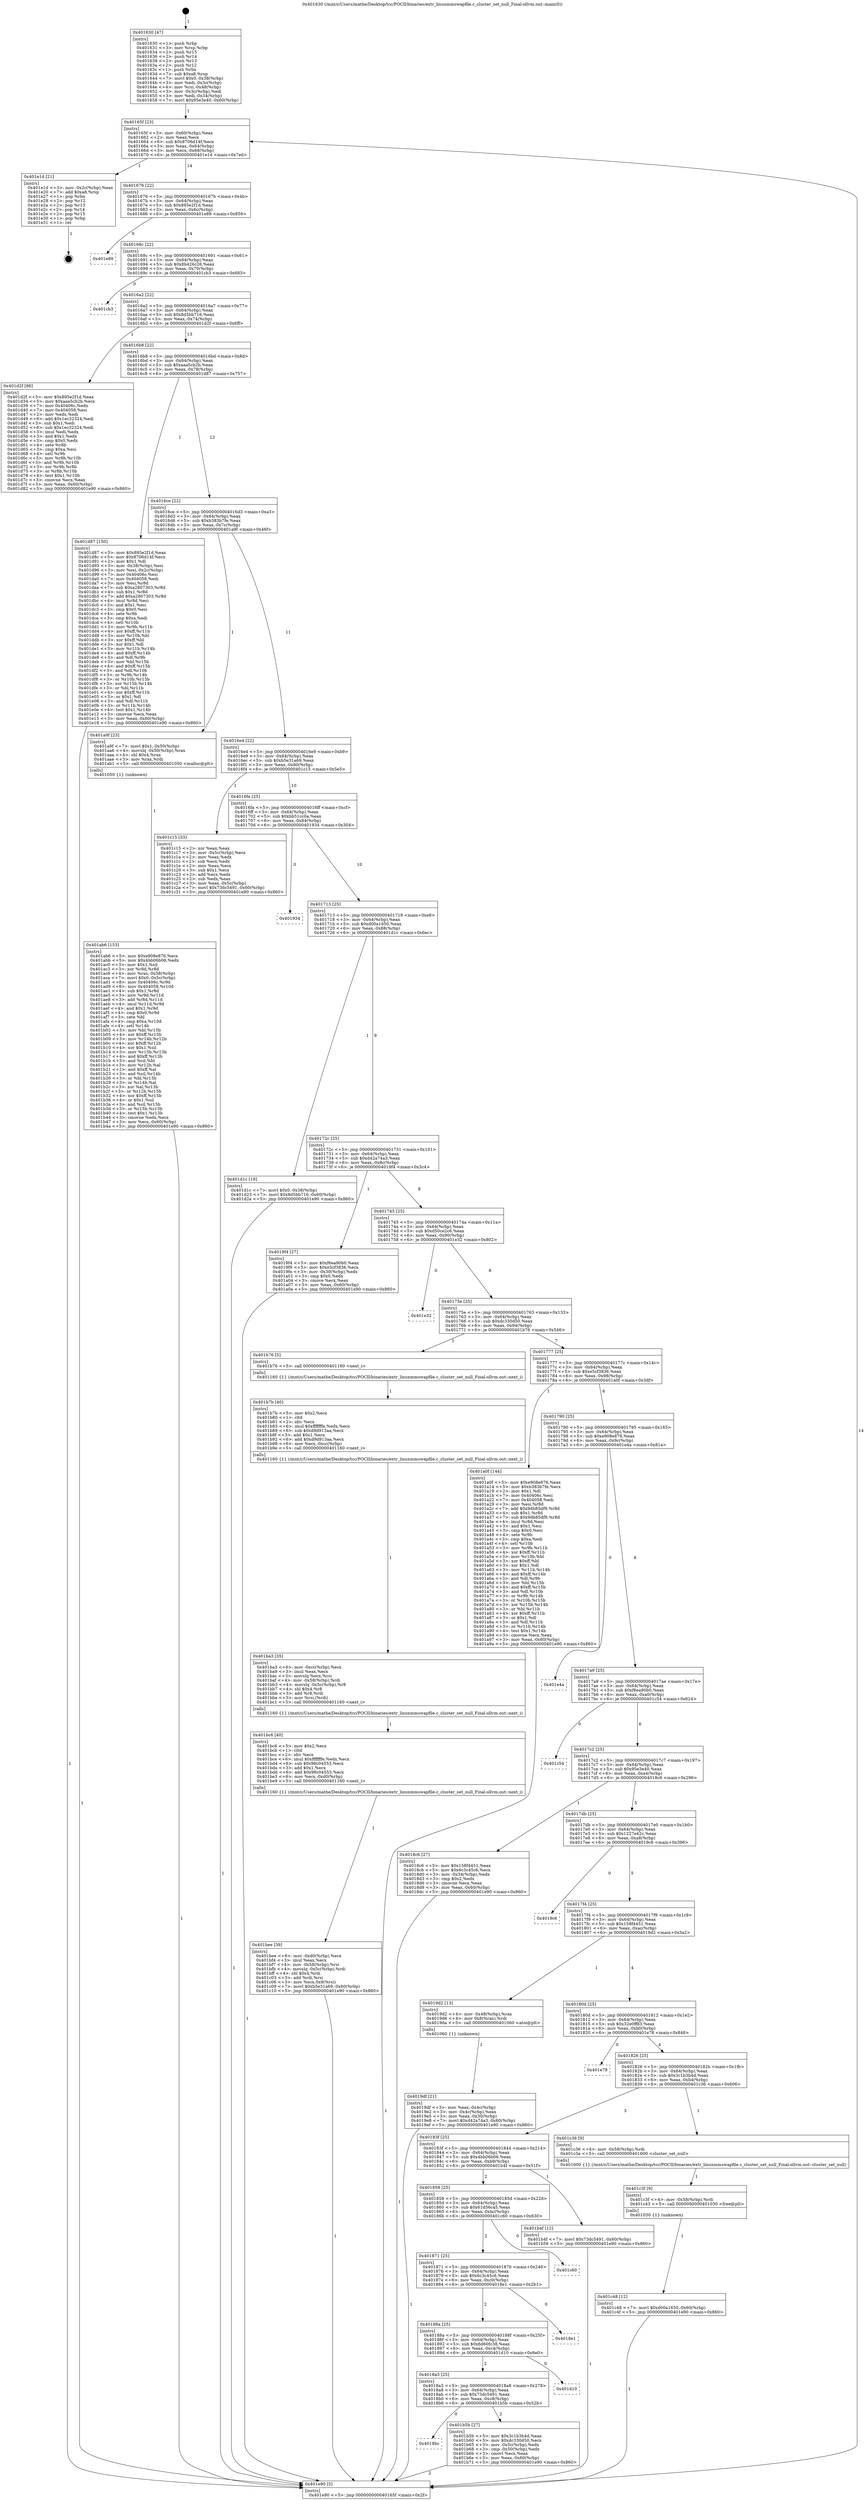 digraph "0x401630" {
  label = "0x401630 (/mnt/c/Users/mathe/Desktop/tcc/POCII/binaries/extr_linuxmmswapfile.c_cluster_set_null_Final-ollvm.out::main(0))"
  labelloc = "t"
  node[shape=record]

  Entry [label="",width=0.3,height=0.3,shape=circle,fillcolor=black,style=filled]
  "0x40165f" [label="{
     0x40165f [23]\l
     | [instrs]\l
     &nbsp;&nbsp;0x40165f \<+3\>: mov -0x60(%rbp),%eax\l
     &nbsp;&nbsp;0x401662 \<+2\>: mov %eax,%ecx\l
     &nbsp;&nbsp;0x401664 \<+6\>: sub $0x8706d14f,%ecx\l
     &nbsp;&nbsp;0x40166a \<+3\>: mov %eax,-0x64(%rbp)\l
     &nbsp;&nbsp;0x40166d \<+3\>: mov %ecx,-0x68(%rbp)\l
     &nbsp;&nbsp;0x401670 \<+6\>: je 0000000000401e1d \<main+0x7ed\>\l
  }"]
  "0x401e1d" [label="{
     0x401e1d [21]\l
     | [instrs]\l
     &nbsp;&nbsp;0x401e1d \<+3\>: mov -0x2c(%rbp),%eax\l
     &nbsp;&nbsp;0x401e20 \<+7\>: add $0xa8,%rsp\l
     &nbsp;&nbsp;0x401e27 \<+1\>: pop %rbx\l
     &nbsp;&nbsp;0x401e28 \<+2\>: pop %r12\l
     &nbsp;&nbsp;0x401e2a \<+2\>: pop %r13\l
     &nbsp;&nbsp;0x401e2c \<+2\>: pop %r14\l
     &nbsp;&nbsp;0x401e2e \<+2\>: pop %r15\l
     &nbsp;&nbsp;0x401e30 \<+1\>: pop %rbp\l
     &nbsp;&nbsp;0x401e31 \<+1\>: ret\l
  }"]
  "0x401676" [label="{
     0x401676 [22]\l
     | [instrs]\l
     &nbsp;&nbsp;0x401676 \<+5\>: jmp 000000000040167b \<main+0x4b\>\l
     &nbsp;&nbsp;0x40167b \<+3\>: mov -0x64(%rbp),%eax\l
     &nbsp;&nbsp;0x40167e \<+5\>: sub $0x895e2f1d,%eax\l
     &nbsp;&nbsp;0x401683 \<+3\>: mov %eax,-0x6c(%rbp)\l
     &nbsp;&nbsp;0x401686 \<+6\>: je 0000000000401e89 \<main+0x859\>\l
  }"]
  Exit [label="",width=0.3,height=0.3,shape=circle,fillcolor=black,style=filled,peripheries=2]
  "0x401e89" [label="{
     0x401e89\l
  }", style=dashed]
  "0x40168c" [label="{
     0x40168c [22]\l
     | [instrs]\l
     &nbsp;&nbsp;0x40168c \<+5\>: jmp 0000000000401691 \<main+0x61\>\l
     &nbsp;&nbsp;0x401691 \<+3\>: mov -0x64(%rbp),%eax\l
     &nbsp;&nbsp;0x401694 \<+5\>: sub $0x8b426c26,%eax\l
     &nbsp;&nbsp;0x401699 \<+3\>: mov %eax,-0x70(%rbp)\l
     &nbsp;&nbsp;0x40169c \<+6\>: je 0000000000401cb3 \<main+0x683\>\l
  }"]
  "0x401c48" [label="{
     0x401c48 [12]\l
     | [instrs]\l
     &nbsp;&nbsp;0x401c48 \<+7\>: movl $0xd00a1650,-0x60(%rbp)\l
     &nbsp;&nbsp;0x401c4f \<+5\>: jmp 0000000000401e90 \<main+0x860\>\l
  }"]
  "0x401cb3" [label="{
     0x401cb3\l
  }", style=dashed]
  "0x4016a2" [label="{
     0x4016a2 [22]\l
     | [instrs]\l
     &nbsp;&nbsp;0x4016a2 \<+5\>: jmp 00000000004016a7 \<main+0x77\>\l
     &nbsp;&nbsp;0x4016a7 \<+3\>: mov -0x64(%rbp),%eax\l
     &nbsp;&nbsp;0x4016aa \<+5\>: sub $0x8d5bb716,%eax\l
     &nbsp;&nbsp;0x4016af \<+3\>: mov %eax,-0x74(%rbp)\l
     &nbsp;&nbsp;0x4016b2 \<+6\>: je 0000000000401d2f \<main+0x6ff\>\l
  }"]
  "0x401c3f" [label="{
     0x401c3f [9]\l
     | [instrs]\l
     &nbsp;&nbsp;0x401c3f \<+4\>: mov -0x58(%rbp),%rdi\l
     &nbsp;&nbsp;0x401c43 \<+5\>: call 0000000000401030 \<free@plt\>\l
     | [calls]\l
     &nbsp;&nbsp;0x401030 \{1\} (unknown)\l
  }"]
  "0x401d2f" [label="{
     0x401d2f [88]\l
     | [instrs]\l
     &nbsp;&nbsp;0x401d2f \<+5\>: mov $0x895e2f1d,%eax\l
     &nbsp;&nbsp;0x401d34 \<+5\>: mov $0xaaa5cb2b,%ecx\l
     &nbsp;&nbsp;0x401d39 \<+7\>: mov 0x40406c,%edx\l
     &nbsp;&nbsp;0x401d40 \<+7\>: mov 0x404058,%esi\l
     &nbsp;&nbsp;0x401d47 \<+2\>: mov %edx,%edi\l
     &nbsp;&nbsp;0x401d49 \<+6\>: add $0x1ec32324,%edi\l
     &nbsp;&nbsp;0x401d4f \<+3\>: sub $0x1,%edi\l
     &nbsp;&nbsp;0x401d52 \<+6\>: sub $0x1ec32324,%edi\l
     &nbsp;&nbsp;0x401d58 \<+3\>: imul %edi,%edx\l
     &nbsp;&nbsp;0x401d5b \<+3\>: and $0x1,%edx\l
     &nbsp;&nbsp;0x401d5e \<+3\>: cmp $0x0,%edx\l
     &nbsp;&nbsp;0x401d61 \<+4\>: sete %r8b\l
     &nbsp;&nbsp;0x401d65 \<+3\>: cmp $0xa,%esi\l
     &nbsp;&nbsp;0x401d68 \<+4\>: setl %r9b\l
     &nbsp;&nbsp;0x401d6c \<+3\>: mov %r8b,%r10b\l
     &nbsp;&nbsp;0x401d6f \<+3\>: and %r9b,%r10b\l
     &nbsp;&nbsp;0x401d72 \<+3\>: xor %r9b,%r8b\l
     &nbsp;&nbsp;0x401d75 \<+3\>: or %r8b,%r10b\l
     &nbsp;&nbsp;0x401d78 \<+4\>: test $0x1,%r10b\l
     &nbsp;&nbsp;0x401d7c \<+3\>: cmovne %ecx,%eax\l
     &nbsp;&nbsp;0x401d7f \<+3\>: mov %eax,-0x60(%rbp)\l
     &nbsp;&nbsp;0x401d82 \<+5\>: jmp 0000000000401e90 \<main+0x860\>\l
  }"]
  "0x4016b8" [label="{
     0x4016b8 [22]\l
     | [instrs]\l
     &nbsp;&nbsp;0x4016b8 \<+5\>: jmp 00000000004016bd \<main+0x8d\>\l
     &nbsp;&nbsp;0x4016bd \<+3\>: mov -0x64(%rbp),%eax\l
     &nbsp;&nbsp;0x4016c0 \<+5\>: sub $0xaaa5cb2b,%eax\l
     &nbsp;&nbsp;0x4016c5 \<+3\>: mov %eax,-0x78(%rbp)\l
     &nbsp;&nbsp;0x4016c8 \<+6\>: je 0000000000401d87 \<main+0x757\>\l
  }"]
  "0x401bee" [label="{
     0x401bee [39]\l
     | [instrs]\l
     &nbsp;&nbsp;0x401bee \<+6\>: mov -0xd0(%rbp),%ecx\l
     &nbsp;&nbsp;0x401bf4 \<+3\>: imul %eax,%ecx\l
     &nbsp;&nbsp;0x401bf7 \<+4\>: mov -0x58(%rbp),%rsi\l
     &nbsp;&nbsp;0x401bfb \<+4\>: movslq -0x5c(%rbp),%rdi\l
     &nbsp;&nbsp;0x401bff \<+4\>: shl $0x4,%rdi\l
     &nbsp;&nbsp;0x401c03 \<+3\>: add %rdi,%rsi\l
     &nbsp;&nbsp;0x401c06 \<+3\>: mov %ecx,0x8(%rsi)\l
     &nbsp;&nbsp;0x401c09 \<+7\>: movl $0xb5e31a69,-0x60(%rbp)\l
     &nbsp;&nbsp;0x401c10 \<+5\>: jmp 0000000000401e90 \<main+0x860\>\l
  }"]
  "0x401d87" [label="{
     0x401d87 [150]\l
     | [instrs]\l
     &nbsp;&nbsp;0x401d87 \<+5\>: mov $0x895e2f1d,%eax\l
     &nbsp;&nbsp;0x401d8c \<+5\>: mov $0x8706d14f,%ecx\l
     &nbsp;&nbsp;0x401d91 \<+2\>: mov $0x1,%dl\l
     &nbsp;&nbsp;0x401d93 \<+3\>: mov -0x38(%rbp),%esi\l
     &nbsp;&nbsp;0x401d96 \<+3\>: mov %esi,-0x2c(%rbp)\l
     &nbsp;&nbsp;0x401d99 \<+7\>: mov 0x40406c,%esi\l
     &nbsp;&nbsp;0x401da0 \<+7\>: mov 0x404058,%edi\l
     &nbsp;&nbsp;0x401da7 \<+3\>: mov %esi,%r8d\l
     &nbsp;&nbsp;0x401daa \<+7\>: sub $0xa2807303,%r8d\l
     &nbsp;&nbsp;0x401db1 \<+4\>: sub $0x1,%r8d\l
     &nbsp;&nbsp;0x401db5 \<+7\>: add $0xa2807303,%r8d\l
     &nbsp;&nbsp;0x401dbc \<+4\>: imul %r8d,%esi\l
     &nbsp;&nbsp;0x401dc0 \<+3\>: and $0x1,%esi\l
     &nbsp;&nbsp;0x401dc3 \<+3\>: cmp $0x0,%esi\l
     &nbsp;&nbsp;0x401dc6 \<+4\>: sete %r9b\l
     &nbsp;&nbsp;0x401dca \<+3\>: cmp $0xa,%edi\l
     &nbsp;&nbsp;0x401dcd \<+4\>: setl %r10b\l
     &nbsp;&nbsp;0x401dd1 \<+3\>: mov %r9b,%r11b\l
     &nbsp;&nbsp;0x401dd4 \<+4\>: xor $0xff,%r11b\l
     &nbsp;&nbsp;0x401dd8 \<+3\>: mov %r10b,%bl\l
     &nbsp;&nbsp;0x401ddb \<+3\>: xor $0xff,%bl\l
     &nbsp;&nbsp;0x401dde \<+3\>: xor $0x1,%dl\l
     &nbsp;&nbsp;0x401de1 \<+3\>: mov %r11b,%r14b\l
     &nbsp;&nbsp;0x401de4 \<+4\>: and $0xff,%r14b\l
     &nbsp;&nbsp;0x401de8 \<+3\>: and %dl,%r9b\l
     &nbsp;&nbsp;0x401deb \<+3\>: mov %bl,%r15b\l
     &nbsp;&nbsp;0x401dee \<+4\>: and $0xff,%r15b\l
     &nbsp;&nbsp;0x401df2 \<+3\>: and %dl,%r10b\l
     &nbsp;&nbsp;0x401df5 \<+3\>: or %r9b,%r14b\l
     &nbsp;&nbsp;0x401df8 \<+3\>: or %r10b,%r15b\l
     &nbsp;&nbsp;0x401dfb \<+3\>: xor %r15b,%r14b\l
     &nbsp;&nbsp;0x401dfe \<+3\>: or %bl,%r11b\l
     &nbsp;&nbsp;0x401e01 \<+4\>: xor $0xff,%r11b\l
     &nbsp;&nbsp;0x401e05 \<+3\>: or $0x1,%dl\l
     &nbsp;&nbsp;0x401e08 \<+3\>: and %dl,%r11b\l
     &nbsp;&nbsp;0x401e0b \<+3\>: or %r11b,%r14b\l
     &nbsp;&nbsp;0x401e0e \<+4\>: test $0x1,%r14b\l
     &nbsp;&nbsp;0x401e12 \<+3\>: cmovne %ecx,%eax\l
     &nbsp;&nbsp;0x401e15 \<+3\>: mov %eax,-0x60(%rbp)\l
     &nbsp;&nbsp;0x401e18 \<+5\>: jmp 0000000000401e90 \<main+0x860\>\l
  }"]
  "0x4016ce" [label="{
     0x4016ce [22]\l
     | [instrs]\l
     &nbsp;&nbsp;0x4016ce \<+5\>: jmp 00000000004016d3 \<main+0xa3\>\l
     &nbsp;&nbsp;0x4016d3 \<+3\>: mov -0x64(%rbp),%eax\l
     &nbsp;&nbsp;0x4016d6 \<+5\>: sub $0xb383b7fe,%eax\l
     &nbsp;&nbsp;0x4016db \<+3\>: mov %eax,-0x7c(%rbp)\l
     &nbsp;&nbsp;0x4016de \<+6\>: je 0000000000401a9f \<main+0x46f\>\l
  }"]
  "0x401bc6" [label="{
     0x401bc6 [40]\l
     | [instrs]\l
     &nbsp;&nbsp;0x401bc6 \<+5\>: mov $0x2,%ecx\l
     &nbsp;&nbsp;0x401bcb \<+1\>: cltd\l
     &nbsp;&nbsp;0x401bcc \<+2\>: idiv %ecx\l
     &nbsp;&nbsp;0x401bce \<+6\>: imul $0xfffffffe,%edx,%ecx\l
     &nbsp;&nbsp;0x401bd4 \<+6\>: sub $0x98c04553,%ecx\l
     &nbsp;&nbsp;0x401bda \<+3\>: add $0x1,%ecx\l
     &nbsp;&nbsp;0x401bdd \<+6\>: add $0x98c04553,%ecx\l
     &nbsp;&nbsp;0x401be3 \<+6\>: mov %ecx,-0xd0(%rbp)\l
     &nbsp;&nbsp;0x401be9 \<+5\>: call 0000000000401160 \<next_i\>\l
     | [calls]\l
     &nbsp;&nbsp;0x401160 \{1\} (/mnt/c/Users/mathe/Desktop/tcc/POCII/binaries/extr_linuxmmswapfile.c_cluster_set_null_Final-ollvm.out::next_i)\l
  }"]
  "0x401a9f" [label="{
     0x401a9f [23]\l
     | [instrs]\l
     &nbsp;&nbsp;0x401a9f \<+7\>: movl $0x1,-0x50(%rbp)\l
     &nbsp;&nbsp;0x401aa6 \<+4\>: movslq -0x50(%rbp),%rax\l
     &nbsp;&nbsp;0x401aaa \<+4\>: shl $0x4,%rax\l
     &nbsp;&nbsp;0x401aae \<+3\>: mov %rax,%rdi\l
     &nbsp;&nbsp;0x401ab1 \<+5\>: call 0000000000401050 \<malloc@plt\>\l
     | [calls]\l
     &nbsp;&nbsp;0x401050 \{1\} (unknown)\l
  }"]
  "0x4016e4" [label="{
     0x4016e4 [22]\l
     | [instrs]\l
     &nbsp;&nbsp;0x4016e4 \<+5\>: jmp 00000000004016e9 \<main+0xb9\>\l
     &nbsp;&nbsp;0x4016e9 \<+3\>: mov -0x64(%rbp),%eax\l
     &nbsp;&nbsp;0x4016ec \<+5\>: sub $0xb5e31a69,%eax\l
     &nbsp;&nbsp;0x4016f1 \<+3\>: mov %eax,-0x80(%rbp)\l
     &nbsp;&nbsp;0x4016f4 \<+6\>: je 0000000000401c15 \<main+0x5e5\>\l
  }"]
  "0x401ba3" [label="{
     0x401ba3 [35]\l
     | [instrs]\l
     &nbsp;&nbsp;0x401ba3 \<+6\>: mov -0xcc(%rbp),%ecx\l
     &nbsp;&nbsp;0x401ba9 \<+3\>: imul %eax,%ecx\l
     &nbsp;&nbsp;0x401bac \<+3\>: movslq %ecx,%rsi\l
     &nbsp;&nbsp;0x401baf \<+4\>: mov -0x58(%rbp),%rdi\l
     &nbsp;&nbsp;0x401bb3 \<+4\>: movslq -0x5c(%rbp),%r8\l
     &nbsp;&nbsp;0x401bb7 \<+4\>: shl $0x4,%r8\l
     &nbsp;&nbsp;0x401bbb \<+3\>: add %r8,%rdi\l
     &nbsp;&nbsp;0x401bbe \<+3\>: mov %rsi,(%rdi)\l
     &nbsp;&nbsp;0x401bc1 \<+5\>: call 0000000000401160 \<next_i\>\l
     | [calls]\l
     &nbsp;&nbsp;0x401160 \{1\} (/mnt/c/Users/mathe/Desktop/tcc/POCII/binaries/extr_linuxmmswapfile.c_cluster_set_null_Final-ollvm.out::next_i)\l
  }"]
  "0x401c15" [label="{
     0x401c15 [33]\l
     | [instrs]\l
     &nbsp;&nbsp;0x401c15 \<+2\>: xor %eax,%eax\l
     &nbsp;&nbsp;0x401c17 \<+3\>: mov -0x5c(%rbp),%ecx\l
     &nbsp;&nbsp;0x401c1a \<+2\>: mov %eax,%edx\l
     &nbsp;&nbsp;0x401c1c \<+2\>: sub %ecx,%edx\l
     &nbsp;&nbsp;0x401c1e \<+2\>: mov %eax,%ecx\l
     &nbsp;&nbsp;0x401c20 \<+3\>: sub $0x1,%ecx\l
     &nbsp;&nbsp;0x401c23 \<+2\>: add %ecx,%edx\l
     &nbsp;&nbsp;0x401c25 \<+2\>: sub %edx,%eax\l
     &nbsp;&nbsp;0x401c27 \<+3\>: mov %eax,-0x5c(%rbp)\l
     &nbsp;&nbsp;0x401c2a \<+7\>: movl $0x73dc5491,-0x60(%rbp)\l
     &nbsp;&nbsp;0x401c31 \<+5\>: jmp 0000000000401e90 \<main+0x860\>\l
  }"]
  "0x4016fa" [label="{
     0x4016fa [25]\l
     | [instrs]\l
     &nbsp;&nbsp;0x4016fa \<+5\>: jmp 00000000004016ff \<main+0xcf\>\l
     &nbsp;&nbsp;0x4016ff \<+3\>: mov -0x64(%rbp),%eax\l
     &nbsp;&nbsp;0x401702 \<+5\>: sub $0xbb51cc0a,%eax\l
     &nbsp;&nbsp;0x401707 \<+6\>: mov %eax,-0x84(%rbp)\l
     &nbsp;&nbsp;0x40170d \<+6\>: je 0000000000401934 \<main+0x304\>\l
  }"]
  "0x401b7b" [label="{
     0x401b7b [40]\l
     | [instrs]\l
     &nbsp;&nbsp;0x401b7b \<+5\>: mov $0x2,%ecx\l
     &nbsp;&nbsp;0x401b80 \<+1\>: cltd\l
     &nbsp;&nbsp;0x401b81 \<+2\>: idiv %ecx\l
     &nbsp;&nbsp;0x401b83 \<+6\>: imul $0xfffffffe,%edx,%ecx\l
     &nbsp;&nbsp;0x401b89 \<+6\>: sub $0xd9d913aa,%ecx\l
     &nbsp;&nbsp;0x401b8f \<+3\>: add $0x1,%ecx\l
     &nbsp;&nbsp;0x401b92 \<+6\>: add $0xd9d913aa,%ecx\l
     &nbsp;&nbsp;0x401b98 \<+6\>: mov %ecx,-0xcc(%rbp)\l
     &nbsp;&nbsp;0x401b9e \<+5\>: call 0000000000401160 \<next_i\>\l
     | [calls]\l
     &nbsp;&nbsp;0x401160 \{1\} (/mnt/c/Users/mathe/Desktop/tcc/POCII/binaries/extr_linuxmmswapfile.c_cluster_set_null_Final-ollvm.out::next_i)\l
  }"]
  "0x401934" [label="{
     0x401934\l
  }", style=dashed]
  "0x401713" [label="{
     0x401713 [25]\l
     | [instrs]\l
     &nbsp;&nbsp;0x401713 \<+5\>: jmp 0000000000401718 \<main+0xe8\>\l
     &nbsp;&nbsp;0x401718 \<+3\>: mov -0x64(%rbp),%eax\l
     &nbsp;&nbsp;0x40171b \<+5\>: sub $0xd00a1650,%eax\l
     &nbsp;&nbsp;0x401720 \<+6\>: mov %eax,-0x88(%rbp)\l
     &nbsp;&nbsp;0x401726 \<+6\>: je 0000000000401d1c \<main+0x6ec\>\l
  }"]
  "0x4018bc" [label="{
     0x4018bc\l
  }", style=dashed]
  "0x401d1c" [label="{
     0x401d1c [19]\l
     | [instrs]\l
     &nbsp;&nbsp;0x401d1c \<+7\>: movl $0x0,-0x38(%rbp)\l
     &nbsp;&nbsp;0x401d23 \<+7\>: movl $0x8d5bb716,-0x60(%rbp)\l
     &nbsp;&nbsp;0x401d2a \<+5\>: jmp 0000000000401e90 \<main+0x860\>\l
  }"]
  "0x40172c" [label="{
     0x40172c [25]\l
     | [instrs]\l
     &nbsp;&nbsp;0x40172c \<+5\>: jmp 0000000000401731 \<main+0x101\>\l
     &nbsp;&nbsp;0x401731 \<+3\>: mov -0x64(%rbp),%eax\l
     &nbsp;&nbsp;0x401734 \<+5\>: sub $0xd42a74a3,%eax\l
     &nbsp;&nbsp;0x401739 \<+6\>: mov %eax,-0x8c(%rbp)\l
     &nbsp;&nbsp;0x40173f \<+6\>: je 00000000004019f4 \<main+0x3c4\>\l
  }"]
  "0x401b5b" [label="{
     0x401b5b [27]\l
     | [instrs]\l
     &nbsp;&nbsp;0x401b5b \<+5\>: mov $0x3c1b3b4d,%eax\l
     &nbsp;&nbsp;0x401b60 \<+5\>: mov $0xdc330d50,%ecx\l
     &nbsp;&nbsp;0x401b65 \<+3\>: mov -0x5c(%rbp),%edx\l
     &nbsp;&nbsp;0x401b68 \<+3\>: cmp -0x50(%rbp),%edx\l
     &nbsp;&nbsp;0x401b6b \<+3\>: cmovl %ecx,%eax\l
     &nbsp;&nbsp;0x401b6e \<+3\>: mov %eax,-0x60(%rbp)\l
     &nbsp;&nbsp;0x401b71 \<+5\>: jmp 0000000000401e90 \<main+0x860\>\l
  }"]
  "0x4019f4" [label="{
     0x4019f4 [27]\l
     | [instrs]\l
     &nbsp;&nbsp;0x4019f4 \<+5\>: mov $0xf6ea90b0,%eax\l
     &nbsp;&nbsp;0x4019f9 \<+5\>: mov $0xe5cf3836,%ecx\l
     &nbsp;&nbsp;0x4019fe \<+3\>: mov -0x30(%rbp),%edx\l
     &nbsp;&nbsp;0x401a01 \<+3\>: cmp $0x0,%edx\l
     &nbsp;&nbsp;0x401a04 \<+3\>: cmove %ecx,%eax\l
     &nbsp;&nbsp;0x401a07 \<+3\>: mov %eax,-0x60(%rbp)\l
     &nbsp;&nbsp;0x401a0a \<+5\>: jmp 0000000000401e90 \<main+0x860\>\l
  }"]
  "0x401745" [label="{
     0x401745 [25]\l
     | [instrs]\l
     &nbsp;&nbsp;0x401745 \<+5\>: jmp 000000000040174a \<main+0x11a\>\l
     &nbsp;&nbsp;0x40174a \<+3\>: mov -0x64(%rbp),%eax\l
     &nbsp;&nbsp;0x40174d \<+5\>: sub $0xd50ce2c6,%eax\l
     &nbsp;&nbsp;0x401752 \<+6\>: mov %eax,-0x90(%rbp)\l
     &nbsp;&nbsp;0x401758 \<+6\>: je 0000000000401e32 \<main+0x802\>\l
  }"]
  "0x4018a3" [label="{
     0x4018a3 [25]\l
     | [instrs]\l
     &nbsp;&nbsp;0x4018a3 \<+5\>: jmp 00000000004018a8 \<main+0x278\>\l
     &nbsp;&nbsp;0x4018a8 \<+3\>: mov -0x64(%rbp),%eax\l
     &nbsp;&nbsp;0x4018ab \<+5\>: sub $0x73dc5491,%eax\l
     &nbsp;&nbsp;0x4018b0 \<+6\>: mov %eax,-0xc8(%rbp)\l
     &nbsp;&nbsp;0x4018b6 \<+6\>: je 0000000000401b5b \<main+0x52b\>\l
  }"]
  "0x401e32" [label="{
     0x401e32\l
  }", style=dashed]
  "0x40175e" [label="{
     0x40175e [25]\l
     | [instrs]\l
     &nbsp;&nbsp;0x40175e \<+5\>: jmp 0000000000401763 \<main+0x133\>\l
     &nbsp;&nbsp;0x401763 \<+3\>: mov -0x64(%rbp),%eax\l
     &nbsp;&nbsp;0x401766 \<+5\>: sub $0xdc330d50,%eax\l
     &nbsp;&nbsp;0x40176b \<+6\>: mov %eax,-0x94(%rbp)\l
     &nbsp;&nbsp;0x401771 \<+6\>: je 0000000000401b76 \<main+0x546\>\l
  }"]
  "0x401d10" [label="{
     0x401d10\l
  }", style=dashed]
  "0x401b76" [label="{
     0x401b76 [5]\l
     | [instrs]\l
     &nbsp;&nbsp;0x401b76 \<+5\>: call 0000000000401160 \<next_i\>\l
     | [calls]\l
     &nbsp;&nbsp;0x401160 \{1\} (/mnt/c/Users/mathe/Desktop/tcc/POCII/binaries/extr_linuxmmswapfile.c_cluster_set_null_Final-ollvm.out::next_i)\l
  }"]
  "0x401777" [label="{
     0x401777 [25]\l
     | [instrs]\l
     &nbsp;&nbsp;0x401777 \<+5\>: jmp 000000000040177c \<main+0x14c\>\l
     &nbsp;&nbsp;0x40177c \<+3\>: mov -0x64(%rbp),%eax\l
     &nbsp;&nbsp;0x40177f \<+5\>: sub $0xe5cf3836,%eax\l
     &nbsp;&nbsp;0x401784 \<+6\>: mov %eax,-0x98(%rbp)\l
     &nbsp;&nbsp;0x40178a \<+6\>: je 0000000000401a0f \<main+0x3df\>\l
  }"]
  "0x40188a" [label="{
     0x40188a [25]\l
     | [instrs]\l
     &nbsp;&nbsp;0x40188a \<+5\>: jmp 000000000040188f \<main+0x25f\>\l
     &nbsp;&nbsp;0x40188f \<+3\>: mov -0x64(%rbp),%eax\l
     &nbsp;&nbsp;0x401892 \<+5\>: sub $0x6d60fc38,%eax\l
     &nbsp;&nbsp;0x401897 \<+6\>: mov %eax,-0xc4(%rbp)\l
     &nbsp;&nbsp;0x40189d \<+6\>: je 0000000000401d10 \<main+0x6e0\>\l
  }"]
  "0x401a0f" [label="{
     0x401a0f [144]\l
     | [instrs]\l
     &nbsp;&nbsp;0x401a0f \<+5\>: mov $0xe908e876,%eax\l
     &nbsp;&nbsp;0x401a14 \<+5\>: mov $0xb383b7fe,%ecx\l
     &nbsp;&nbsp;0x401a19 \<+2\>: mov $0x1,%dl\l
     &nbsp;&nbsp;0x401a1b \<+7\>: mov 0x40406c,%esi\l
     &nbsp;&nbsp;0x401a22 \<+7\>: mov 0x404058,%edi\l
     &nbsp;&nbsp;0x401a29 \<+3\>: mov %esi,%r8d\l
     &nbsp;&nbsp;0x401a2c \<+7\>: add $0x9db85df9,%r8d\l
     &nbsp;&nbsp;0x401a33 \<+4\>: sub $0x1,%r8d\l
     &nbsp;&nbsp;0x401a37 \<+7\>: sub $0x9db85df9,%r8d\l
     &nbsp;&nbsp;0x401a3e \<+4\>: imul %r8d,%esi\l
     &nbsp;&nbsp;0x401a42 \<+3\>: and $0x1,%esi\l
     &nbsp;&nbsp;0x401a45 \<+3\>: cmp $0x0,%esi\l
     &nbsp;&nbsp;0x401a48 \<+4\>: sete %r9b\l
     &nbsp;&nbsp;0x401a4c \<+3\>: cmp $0xa,%edi\l
     &nbsp;&nbsp;0x401a4f \<+4\>: setl %r10b\l
     &nbsp;&nbsp;0x401a53 \<+3\>: mov %r9b,%r11b\l
     &nbsp;&nbsp;0x401a56 \<+4\>: xor $0xff,%r11b\l
     &nbsp;&nbsp;0x401a5a \<+3\>: mov %r10b,%bl\l
     &nbsp;&nbsp;0x401a5d \<+3\>: xor $0xff,%bl\l
     &nbsp;&nbsp;0x401a60 \<+3\>: xor $0x1,%dl\l
     &nbsp;&nbsp;0x401a63 \<+3\>: mov %r11b,%r14b\l
     &nbsp;&nbsp;0x401a66 \<+4\>: and $0xff,%r14b\l
     &nbsp;&nbsp;0x401a6a \<+3\>: and %dl,%r9b\l
     &nbsp;&nbsp;0x401a6d \<+3\>: mov %bl,%r15b\l
     &nbsp;&nbsp;0x401a70 \<+4\>: and $0xff,%r15b\l
     &nbsp;&nbsp;0x401a74 \<+3\>: and %dl,%r10b\l
     &nbsp;&nbsp;0x401a77 \<+3\>: or %r9b,%r14b\l
     &nbsp;&nbsp;0x401a7a \<+3\>: or %r10b,%r15b\l
     &nbsp;&nbsp;0x401a7d \<+3\>: xor %r15b,%r14b\l
     &nbsp;&nbsp;0x401a80 \<+3\>: or %bl,%r11b\l
     &nbsp;&nbsp;0x401a83 \<+4\>: xor $0xff,%r11b\l
     &nbsp;&nbsp;0x401a87 \<+3\>: or $0x1,%dl\l
     &nbsp;&nbsp;0x401a8a \<+3\>: and %dl,%r11b\l
     &nbsp;&nbsp;0x401a8d \<+3\>: or %r11b,%r14b\l
     &nbsp;&nbsp;0x401a90 \<+4\>: test $0x1,%r14b\l
     &nbsp;&nbsp;0x401a94 \<+3\>: cmovne %ecx,%eax\l
     &nbsp;&nbsp;0x401a97 \<+3\>: mov %eax,-0x60(%rbp)\l
     &nbsp;&nbsp;0x401a9a \<+5\>: jmp 0000000000401e90 \<main+0x860\>\l
  }"]
  "0x401790" [label="{
     0x401790 [25]\l
     | [instrs]\l
     &nbsp;&nbsp;0x401790 \<+5\>: jmp 0000000000401795 \<main+0x165\>\l
     &nbsp;&nbsp;0x401795 \<+3\>: mov -0x64(%rbp),%eax\l
     &nbsp;&nbsp;0x401798 \<+5\>: sub $0xe908e876,%eax\l
     &nbsp;&nbsp;0x40179d \<+6\>: mov %eax,-0x9c(%rbp)\l
     &nbsp;&nbsp;0x4017a3 \<+6\>: je 0000000000401e4a \<main+0x81a\>\l
  }"]
  "0x4018e1" [label="{
     0x4018e1\l
  }", style=dashed]
  "0x401e4a" [label="{
     0x401e4a\l
  }", style=dashed]
  "0x4017a9" [label="{
     0x4017a9 [25]\l
     | [instrs]\l
     &nbsp;&nbsp;0x4017a9 \<+5\>: jmp 00000000004017ae \<main+0x17e\>\l
     &nbsp;&nbsp;0x4017ae \<+3\>: mov -0x64(%rbp),%eax\l
     &nbsp;&nbsp;0x4017b1 \<+5\>: sub $0xf6ea90b0,%eax\l
     &nbsp;&nbsp;0x4017b6 \<+6\>: mov %eax,-0xa0(%rbp)\l
     &nbsp;&nbsp;0x4017bc \<+6\>: je 0000000000401c54 \<main+0x624\>\l
  }"]
  "0x401871" [label="{
     0x401871 [25]\l
     | [instrs]\l
     &nbsp;&nbsp;0x401871 \<+5\>: jmp 0000000000401876 \<main+0x246\>\l
     &nbsp;&nbsp;0x401876 \<+3\>: mov -0x64(%rbp),%eax\l
     &nbsp;&nbsp;0x401879 \<+5\>: sub $0x6c3c45c6,%eax\l
     &nbsp;&nbsp;0x40187e \<+6\>: mov %eax,-0xc0(%rbp)\l
     &nbsp;&nbsp;0x401884 \<+6\>: je 00000000004018e1 \<main+0x2b1\>\l
  }"]
  "0x401c54" [label="{
     0x401c54\l
  }", style=dashed]
  "0x4017c2" [label="{
     0x4017c2 [25]\l
     | [instrs]\l
     &nbsp;&nbsp;0x4017c2 \<+5\>: jmp 00000000004017c7 \<main+0x197\>\l
     &nbsp;&nbsp;0x4017c7 \<+3\>: mov -0x64(%rbp),%eax\l
     &nbsp;&nbsp;0x4017ca \<+5\>: sub $0x95e3e40,%eax\l
     &nbsp;&nbsp;0x4017cf \<+6\>: mov %eax,-0xa4(%rbp)\l
     &nbsp;&nbsp;0x4017d5 \<+6\>: je 00000000004018c6 \<main+0x296\>\l
  }"]
  "0x401c60" [label="{
     0x401c60\l
  }", style=dashed]
  "0x4018c6" [label="{
     0x4018c6 [27]\l
     | [instrs]\l
     &nbsp;&nbsp;0x4018c6 \<+5\>: mov $0x158f4451,%eax\l
     &nbsp;&nbsp;0x4018cb \<+5\>: mov $0x6c3c45c6,%ecx\l
     &nbsp;&nbsp;0x4018d0 \<+3\>: mov -0x34(%rbp),%edx\l
     &nbsp;&nbsp;0x4018d3 \<+3\>: cmp $0x2,%edx\l
     &nbsp;&nbsp;0x4018d6 \<+3\>: cmovne %ecx,%eax\l
     &nbsp;&nbsp;0x4018d9 \<+3\>: mov %eax,-0x60(%rbp)\l
     &nbsp;&nbsp;0x4018dc \<+5\>: jmp 0000000000401e90 \<main+0x860\>\l
  }"]
  "0x4017db" [label="{
     0x4017db [25]\l
     | [instrs]\l
     &nbsp;&nbsp;0x4017db \<+5\>: jmp 00000000004017e0 \<main+0x1b0\>\l
     &nbsp;&nbsp;0x4017e0 \<+3\>: mov -0x64(%rbp),%eax\l
     &nbsp;&nbsp;0x4017e3 \<+5\>: sub $0x1227e42c,%eax\l
     &nbsp;&nbsp;0x4017e8 \<+6\>: mov %eax,-0xa8(%rbp)\l
     &nbsp;&nbsp;0x4017ee \<+6\>: je 00000000004019c6 \<main+0x396\>\l
  }"]
  "0x401e90" [label="{
     0x401e90 [5]\l
     | [instrs]\l
     &nbsp;&nbsp;0x401e90 \<+5\>: jmp 000000000040165f \<main+0x2f\>\l
  }"]
  "0x401630" [label="{
     0x401630 [47]\l
     | [instrs]\l
     &nbsp;&nbsp;0x401630 \<+1\>: push %rbp\l
     &nbsp;&nbsp;0x401631 \<+3\>: mov %rsp,%rbp\l
     &nbsp;&nbsp;0x401634 \<+2\>: push %r15\l
     &nbsp;&nbsp;0x401636 \<+2\>: push %r14\l
     &nbsp;&nbsp;0x401638 \<+2\>: push %r13\l
     &nbsp;&nbsp;0x40163a \<+2\>: push %r12\l
     &nbsp;&nbsp;0x40163c \<+1\>: push %rbx\l
     &nbsp;&nbsp;0x40163d \<+7\>: sub $0xa8,%rsp\l
     &nbsp;&nbsp;0x401644 \<+7\>: movl $0x0,-0x38(%rbp)\l
     &nbsp;&nbsp;0x40164b \<+3\>: mov %edi,-0x3c(%rbp)\l
     &nbsp;&nbsp;0x40164e \<+4\>: mov %rsi,-0x48(%rbp)\l
     &nbsp;&nbsp;0x401652 \<+3\>: mov -0x3c(%rbp),%edi\l
     &nbsp;&nbsp;0x401655 \<+3\>: mov %edi,-0x34(%rbp)\l
     &nbsp;&nbsp;0x401658 \<+7\>: movl $0x95e3e40,-0x60(%rbp)\l
  }"]
  "0x401858" [label="{
     0x401858 [25]\l
     | [instrs]\l
     &nbsp;&nbsp;0x401858 \<+5\>: jmp 000000000040185d \<main+0x22d\>\l
     &nbsp;&nbsp;0x40185d \<+3\>: mov -0x64(%rbp),%eax\l
     &nbsp;&nbsp;0x401860 \<+5\>: sub $0x61d56ca5,%eax\l
     &nbsp;&nbsp;0x401865 \<+6\>: mov %eax,-0xbc(%rbp)\l
     &nbsp;&nbsp;0x40186b \<+6\>: je 0000000000401c60 \<main+0x630\>\l
  }"]
  "0x4019c6" [label="{
     0x4019c6\l
  }", style=dashed]
  "0x4017f4" [label="{
     0x4017f4 [25]\l
     | [instrs]\l
     &nbsp;&nbsp;0x4017f4 \<+5\>: jmp 00000000004017f9 \<main+0x1c9\>\l
     &nbsp;&nbsp;0x4017f9 \<+3\>: mov -0x64(%rbp),%eax\l
     &nbsp;&nbsp;0x4017fc \<+5\>: sub $0x158f4451,%eax\l
     &nbsp;&nbsp;0x401801 \<+6\>: mov %eax,-0xac(%rbp)\l
     &nbsp;&nbsp;0x401807 \<+6\>: je 00000000004019d2 \<main+0x3a2\>\l
  }"]
  "0x401b4f" [label="{
     0x401b4f [12]\l
     | [instrs]\l
     &nbsp;&nbsp;0x401b4f \<+7\>: movl $0x73dc5491,-0x60(%rbp)\l
     &nbsp;&nbsp;0x401b56 \<+5\>: jmp 0000000000401e90 \<main+0x860\>\l
  }"]
  "0x4019d2" [label="{
     0x4019d2 [13]\l
     | [instrs]\l
     &nbsp;&nbsp;0x4019d2 \<+4\>: mov -0x48(%rbp),%rax\l
     &nbsp;&nbsp;0x4019d6 \<+4\>: mov 0x8(%rax),%rdi\l
     &nbsp;&nbsp;0x4019da \<+5\>: call 0000000000401060 \<atoi@plt\>\l
     | [calls]\l
     &nbsp;&nbsp;0x401060 \{1\} (unknown)\l
  }"]
  "0x40180d" [label="{
     0x40180d [25]\l
     | [instrs]\l
     &nbsp;&nbsp;0x40180d \<+5\>: jmp 0000000000401812 \<main+0x1e2\>\l
     &nbsp;&nbsp;0x401812 \<+3\>: mov -0x64(%rbp),%eax\l
     &nbsp;&nbsp;0x401815 \<+5\>: sub $0x32e0ff83,%eax\l
     &nbsp;&nbsp;0x40181a \<+6\>: mov %eax,-0xb0(%rbp)\l
     &nbsp;&nbsp;0x401820 \<+6\>: je 0000000000401e78 \<main+0x848\>\l
  }"]
  "0x4019df" [label="{
     0x4019df [21]\l
     | [instrs]\l
     &nbsp;&nbsp;0x4019df \<+3\>: mov %eax,-0x4c(%rbp)\l
     &nbsp;&nbsp;0x4019e2 \<+3\>: mov -0x4c(%rbp),%eax\l
     &nbsp;&nbsp;0x4019e5 \<+3\>: mov %eax,-0x30(%rbp)\l
     &nbsp;&nbsp;0x4019e8 \<+7\>: movl $0xd42a74a3,-0x60(%rbp)\l
     &nbsp;&nbsp;0x4019ef \<+5\>: jmp 0000000000401e90 \<main+0x860\>\l
  }"]
  "0x401ab6" [label="{
     0x401ab6 [153]\l
     | [instrs]\l
     &nbsp;&nbsp;0x401ab6 \<+5\>: mov $0xe908e876,%ecx\l
     &nbsp;&nbsp;0x401abb \<+5\>: mov $0x4bb06b06,%edx\l
     &nbsp;&nbsp;0x401ac0 \<+3\>: mov $0x1,%sil\l
     &nbsp;&nbsp;0x401ac3 \<+3\>: xor %r8d,%r8d\l
     &nbsp;&nbsp;0x401ac6 \<+4\>: mov %rax,-0x58(%rbp)\l
     &nbsp;&nbsp;0x401aca \<+7\>: movl $0x0,-0x5c(%rbp)\l
     &nbsp;&nbsp;0x401ad1 \<+8\>: mov 0x40406c,%r9d\l
     &nbsp;&nbsp;0x401ad9 \<+8\>: mov 0x404058,%r10d\l
     &nbsp;&nbsp;0x401ae1 \<+4\>: sub $0x1,%r8d\l
     &nbsp;&nbsp;0x401ae5 \<+3\>: mov %r9d,%r11d\l
     &nbsp;&nbsp;0x401ae8 \<+3\>: add %r8d,%r11d\l
     &nbsp;&nbsp;0x401aeb \<+4\>: imul %r11d,%r9d\l
     &nbsp;&nbsp;0x401aef \<+4\>: and $0x1,%r9d\l
     &nbsp;&nbsp;0x401af3 \<+4\>: cmp $0x0,%r9d\l
     &nbsp;&nbsp;0x401af7 \<+3\>: sete %bl\l
     &nbsp;&nbsp;0x401afa \<+4\>: cmp $0xa,%r10d\l
     &nbsp;&nbsp;0x401afe \<+4\>: setl %r14b\l
     &nbsp;&nbsp;0x401b02 \<+3\>: mov %bl,%r15b\l
     &nbsp;&nbsp;0x401b05 \<+4\>: xor $0xff,%r15b\l
     &nbsp;&nbsp;0x401b09 \<+3\>: mov %r14b,%r12b\l
     &nbsp;&nbsp;0x401b0c \<+4\>: xor $0xff,%r12b\l
     &nbsp;&nbsp;0x401b10 \<+4\>: xor $0x1,%sil\l
     &nbsp;&nbsp;0x401b14 \<+3\>: mov %r15b,%r13b\l
     &nbsp;&nbsp;0x401b17 \<+4\>: and $0xff,%r13b\l
     &nbsp;&nbsp;0x401b1b \<+3\>: and %sil,%bl\l
     &nbsp;&nbsp;0x401b1e \<+3\>: mov %r12b,%al\l
     &nbsp;&nbsp;0x401b21 \<+2\>: and $0xff,%al\l
     &nbsp;&nbsp;0x401b23 \<+3\>: and %sil,%r14b\l
     &nbsp;&nbsp;0x401b26 \<+3\>: or %bl,%r13b\l
     &nbsp;&nbsp;0x401b29 \<+3\>: or %r14b,%al\l
     &nbsp;&nbsp;0x401b2c \<+3\>: xor %al,%r13b\l
     &nbsp;&nbsp;0x401b2f \<+3\>: or %r12b,%r15b\l
     &nbsp;&nbsp;0x401b32 \<+4\>: xor $0xff,%r15b\l
     &nbsp;&nbsp;0x401b36 \<+4\>: or $0x1,%sil\l
     &nbsp;&nbsp;0x401b3a \<+3\>: and %sil,%r15b\l
     &nbsp;&nbsp;0x401b3d \<+3\>: or %r15b,%r13b\l
     &nbsp;&nbsp;0x401b40 \<+4\>: test $0x1,%r13b\l
     &nbsp;&nbsp;0x401b44 \<+3\>: cmovne %edx,%ecx\l
     &nbsp;&nbsp;0x401b47 \<+3\>: mov %ecx,-0x60(%rbp)\l
     &nbsp;&nbsp;0x401b4a \<+5\>: jmp 0000000000401e90 \<main+0x860\>\l
  }"]
  "0x40183f" [label="{
     0x40183f [25]\l
     | [instrs]\l
     &nbsp;&nbsp;0x40183f \<+5\>: jmp 0000000000401844 \<main+0x214\>\l
     &nbsp;&nbsp;0x401844 \<+3\>: mov -0x64(%rbp),%eax\l
     &nbsp;&nbsp;0x401847 \<+5\>: sub $0x4bb06b06,%eax\l
     &nbsp;&nbsp;0x40184c \<+6\>: mov %eax,-0xb8(%rbp)\l
     &nbsp;&nbsp;0x401852 \<+6\>: je 0000000000401b4f \<main+0x51f\>\l
  }"]
  "0x401e78" [label="{
     0x401e78\l
  }", style=dashed]
  "0x401826" [label="{
     0x401826 [25]\l
     | [instrs]\l
     &nbsp;&nbsp;0x401826 \<+5\>: jmp 000000000040182b \<main+0x1fb\>\l
     &nbsp;&nbsp;0x40182b \<+3\>: mov -0x64(%rbp),%eax\l
     &nbsp;&nbsp;0x40182e \<+5\>: sub $0x3c1b3b4d,%eax\l
     &nbsp;&nbsp;0x401833 \<+6\>: mov %eax,-0xb4(%rbp)\l
     &nbsp;&nbsp;0x401839 \<+6\>: je 0000000000401c36 \<main+0x606\>\l
  }"]
  "0x401c36" [label="{
     0x401c36 [9]\l
     | [instrs]\l
     &nbsp;&nbsp;0x401c36 \<+4\>: mov -0x58(%rbp),%rdi\l
     &nbsp;&nbsp;0x401c3a \<+5\>: call 0000000000401600 \<cluster_set_null\>\l
     | [calls]\l
     &nbsp;&nbsp;0x401600 \{1\} (/mnt/c/Users/mathe/Desktop/tcc/POCII/binaries/extr_linuxmmswapfile.c_cluster_set_null_Final-ollvm.out::cluster_set_null)\l
  }"]
  Entry -> "0x401630" [label=" 1"]
  "0x40165f" -> "0x401e1d" [label=" 1"]
  "0x40165f" -> "0x401676" [label=" 14"]
  "0x401e1d" -> Exit [label=" 1"]
  "0x401676" -> "0x401e89" [label=" 0"]
  "0x401676" -> "0x40168c" [label=" 14"]
  "0x401d87" -> "0x401e90" [label=" 1"]
  "0x40168c" -> "0x401cb3" [label=" 0"]
  "0x40168c" -> "0x4016a2" [label=" 14"]
  "0x401d2f" -> "0x401e90" [label=" 1"]
  "0x4016a2" -> "0x401d2f" [label=" 1"]
  "0x4016a2" -> "0x4016b8" [label=" 13"]
  "0x401d1c" -> "0x401e90" [label=" 1"]
  "0x4016b8" -> "0x401d87" [label=" 1"]
  "0x4016b8" -> "0x4016ce" [label=" 12"]
  "0x401c48" -> "0x401e90" [label=" 1"]
  "0x4016ce" -> "0x401a9f" [label=" 1"]
  "0x4016ce" -> "0x4016e4" [label=" 11"]
  "0x401c3f" -> "0x401c48" [label=" 1"]
  "0x4016e4" -> "0x401c15" [label=" 1"]
  "0x4016e4" -> "0x4016fa" [label=" 10"]
  "0x401c36" -> "0x401c3f" [label=" 1"]
  "0x4016fa" -> "0x401934" [label=" 0"]
  "0x4016fa" -> "0x401713" [label=" 10"]
  "0x401c15" -> "0x401e90" [label=" 1"]
  "0x401713" -> "0x401d1c" [label=" 1"]
  "0x401713" -> "0x40172c" [label=" 9"]
  "0x401bee" -> "0x401e90" [label=" 1"]
  "0x40172c" -> "0x4019f4" [label=" 1"]
  "0x40172c" -> "0x401745" [label=" 8"]
  "0x401bc6" -> "0x401bee" [label=" 1"]
  "0x401745" -> "0x401e32" [label=" 0"]
  "0x401745" -> "0x40175e" [label=" 8"]
  "0x401b7b" -> "0x401ba3" [label=" 1"]
  "0x40175e" -> "0x401b76" [label=" 1"]
  "0x40175e" -> "0x401777" [label=" 7"]
  "0x401b76" -> "0x401b7b" [label=" 1"]
  "0x401777" -> "0x401a0f" [label=" 1"]
  "0x401777" -> "0x401790" [label=" 6"]
  "0x4018a3" -> "0x4018bc" [label=" 0"]
  "0x401790" -> "0x401e4a" [label=" 0"]
  "0x401790" -> "0x4017a9" [label=" 6"]
  "0x4018a3" -> "0x401b5b" [label=" 2"]
  "0x4017a9" -> "0x401c54" [label=" 0"]
  "0x4017a9" -> "0x4017c2" [label=" 6"]
  "0x40188a" -> "0x4018a3" [label=" 2"]
  "0x4017c2" -> "0x4018c6" [label=" 1"]
  "0x4017c2" -> "0x4017db" [label=" 5"]
  "0x4018c6" -> "0x401e90" [label=" 1"]
  "0x401630" -> "0x40165f" [label=" 1"]
  "0x401e90" -> "0x40165f" [label=" 14"]
  "0x40188a" -> "0x401d10" [label=" 0"]
  "0x4017db" -> "0x4019c6" [label=" 0"]
  "0x4017db" -> "0x4017f4" [label=" 5"]
  "0x401871" -> "0x40188a" [label=" 2"]
  "0x4017f4" -> "0x4019d2" [label=" 1"]
  "0x4017f4" -> "0x40180d" [label=" 4"]
  "0x4019d2" -> "0x4019df" [label=" 1"]
  "0x4019df" -> "0x401e90" [label=" 1"]
  "0x4019f4" -> "0x401e90" [label=" 1"]
  "0x401a0f" -> "0x401e90" [label=" 1"]
  "0x401a9f" -> "0x401ab6" [label=" 1"]
  "0x401ab6" -> "0x401e90" [label=" 1"]
  "0x401871" -> "0x4018e1" [label=" 0"]
  "0x40180d" -> "0x401e78" [label=" 0"]
  "0x40180d" -> "0x401826" [label=" 4"]
  "0x401858" -> "0x401871" [label=" 2"]
  "0x401826" -> "0x401c36" [label=" 1"]
  "0x401826" -> "0x40183f" [label=" 3"]
  "0x401ba3" -> "0x401bc6" [label=" 1"]
  "0x40183f" -> "0x401b4f" [label=" 1"]
  "0x40183f" -> "0x401858" [label=" 2"]
  "0x401b4f" -> "0x401e90" [label=" 1"]
  "0x401b5b" -> "0x401e90" [label=" 2"]
  "0x401858" -> "0x401c60" [label=" 0"]
}
